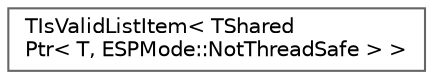 digraph "Graphical Class Hierarchy"
{
 // INTERACTIVE_SVG=YES
 // LATEX_PDF_SIZE
  bgcolor="transparent";
  edge [fontname=Helvetica,fontsize=10,labelfontname=Helvetica,labelfontsize=10];
  node [fontname=Helvetica,fontsize=10,shape=box,height=0.2,width=0.4];
  rankdir="LR";
  Node0 [id="Node000000",label="TIsValidListItem\< TShared\lPtr\< T, ESPMode::NotThreadSafe \> \>",height=0.2,width=0.4,color="grey40", fillcolor="white", style="filled",URL="$df/d31/structTIsValidListItem_3_01TSharedPtr_3_01T_00_01ESPMode_1_1NotThreadSafe_01_4_01_4.html",tooltip=" "];
}

